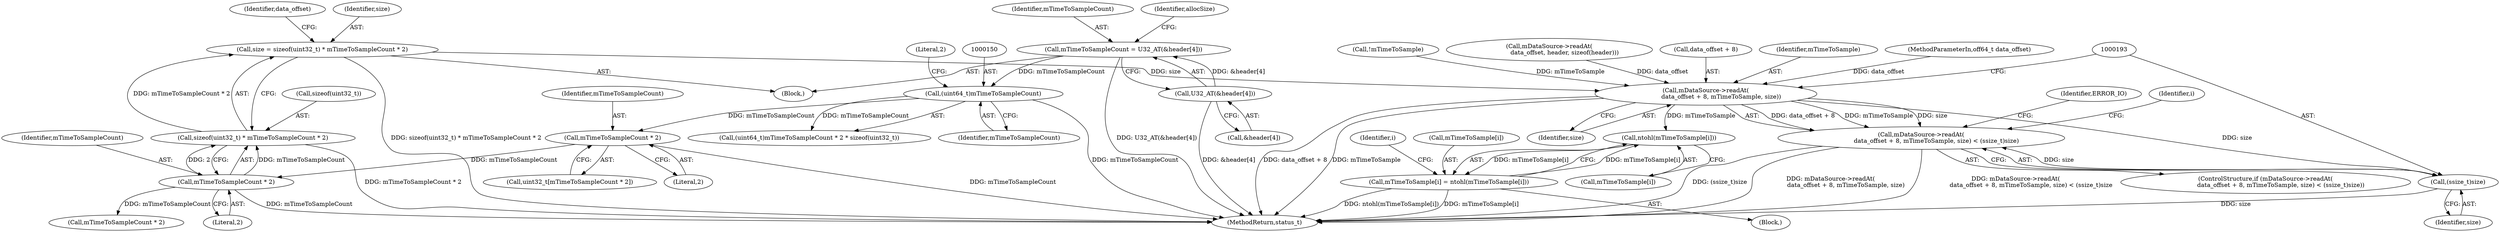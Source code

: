 digraph "1_Android_45737cb776625f17384540523674761e6313e6d4_1@API" {
"1000176" [label="(Call,size = sizeof(uint32_t) * mTimeToSampleCount * 2)"];
"1000178" [label="(Call,sizeof(uint32_t) * mTimeToSampleCount * 2)"];
"1000181" [label="(Call,mTimeToSampleCount * 2)"];
"1000167" [label="(Call,mTimeToSampleCount * 2)"];
"1000149" [label="(Call,(uint64_t)mTimeToSampleCount)"];
"1000138" [label="(Call,mTimeToSampleCount = U32_AT(&header[4]))"];
"1000140" [label="(Call,U32_AT(&header[4]))"];
"1000186" [label="(Call,mDataSource->readAt(\n                data_offset + 8, mTimeToSample, size))"];
"1000185" [label="(Call,mDataSource->readAt(\n                data_offset + 8, mTimeToSample, size) < (ssize_t)size)"];
"1000192" [label="(Call,(ssize_t)size)"];
"1000215" [label="(Call,ntohl(mTimeToSample[i]))"];
"1000211" [label="(Call,mTimeToSample[i] = ntohl(mTimeToSample[i]))"];
"1000118" [label="(Call,mDataSource->readAt(\n                data_offset, header, sizeof(header)))"];
"1000212" [label="(Call,mTimeToSample[i])"];
"1000178" [label="(Call,sizeof(uint32_t) * mTimeToSampleCount * 2)"];
"1000167" [label="(Call,mTimeToSampleCount * 2)"];
"1000209" [label="(Identifier,i)"];
"1000221" [label="(MethodReturn,status_t)"];
"1000186" [label="(Call,mDataSource->readAt(\n                data_offset + 8, mTimeToSample, size))"];
"1000188" [label="(Identifier,data_offset)"];
"1000211" [label="(Call,mTimeToSample[i] = ntohl(mTimeToSample[i]))"];
"1000187" [label="(Call,data_offset + 8)"];
"1000182" [label="(Identifier,mTimeToSampleCount)"];
"1000185" [label="(Call,mDataSource->readAt(\n                data_offset + 8, mTimeToSample, size) < (ssize_t)size)"];
"1000139" [label="(Identifier,mTimeToSampleCount)"];
"1000168" [label="(Identifier,mTimeToSampleCount)"];
"1000149" [label="(Call,(uint64_t)mTimeToSampleCount)"];
"1000191" [label="(Identifier,size)"];
"1000205" [label="(Call,mTimeToSampleCount * 2)"];
"1000151" [label="(Identifier,mTimeToSampleCount)"];
"1000192" [label="(Call,(ssize_t)size)"];
"1000215" [label="(Call,ntohl(mTimeToSample[i]))"];
"1000179" [label="(Call,sizeof(uint32_t))"];
"1000181" [label="(Call,mTimeToSampleCount * 2)"];
"1000216" [label="(Call,mTimeToSample[i])"];
"1000197" [label="(Identifier,ERROR_IO)"];
"1000141" [label="(Call,&header[4])"];
"1000184" [label="(ControlStructure,if (mDataSource->readAt(\n                data_offset + 8, mTimeToSample, size) < (ssize_t)size))"];
"1000147" [label="(Identifier,allocSize)"];
"1000190" [label="(Identifier,mTimeToSample)"];
"1000177" [label="(Identifier,size)"];
"1000101" [label="(MethodParameterIn,off64_t data_offset)"];
"1000169" [label="(Literal,2)"];
"1000176" [label="(Call,size = sizeof(uint32_t) * mTimeToSampleCount * 2)"];
"1000148" [label="(Call,(uint64_t)mTimeToSampleCount * 2 * sizeof(uint32_t))"];
"1000138" [label="(Call,mTimeToSampleCount = U32_AT(&header[4]))"];
"1000165" [label="(Call,uint32_t[mTimeToSampleCount * 2])"];
"1000171" [label="(Call,!mTimeToSample)"];
"1000201" [label="(Identifier,i)"];
"1000210" [label="(Block,)"];
"1000194" [label="(Identifier,size)"];
"1000183" [label="(Literal,2)"];
"1000140" [label="(Call,U32_AT(&header[4]))"];
"1000103" [label="(Block,)"];
"1000153" [label="(Literal,2)"];
"1000176" -> "1000103"  [label="AST: "];
"1000176" -> "1000178"  [label="CFG: "];
"1000177" -> "1000176"  [label="AST: "];
"1000178" -> "1000176"  [label="AST: "];
"1000188" -> "1000176"  [label="CFG: "];
"1000176" -> "1000221"  [label="DDG: sizeof(uint32_t) * mTimeToSampleCount * 2"];
"1000178" -> "1000176"  [label="DDG: mTimeToSampleCount * 2"];
"1000176" -> "1000186"  [label="DDG: size"];
"1000178" -> "1000181"  [label="CFG: "];
"1000179" -> "1000178"  [label="AST: "];
"1000181" -> "1000178"  [label="AST: "];
"1000178" -> "1000221"  [label="DDG: mTimeToSampleCount * 2"];
"1000181" -> "1000178"  [label="DDG: mTimeToSampleCount"];
"1000181" -> "1000178"  [label="DDG: 2"];
"1000181" -> "1000183"  [label="CFG: "];
"1000182" -> "1000181"  [label="AST: "];
"1000183" -> "1000181"  [label="AST: "];
"1000181" -> "1000221"  [label="DDG: mTimeToSampleCount"];
"1000167" -> "1000181"  [label="DDG: mTimeToSampleCount"];
"1000181" -> "1000205"  [label="DDG: mTimeToSampleCount"];
"1000167" -> "1000165"  [label="AST: "];
"1000167" -> "1000169"  [label="CFG: "];
"1000168" -> "1000167"  [label="AST: "];
"1000169" -> "1000167"  [label="AST: "];
"1000165" -> "1000167"  [label="CFG: "];
"1000167" -> "1000221"  [label="DDG: mTimeToSampleCount"];
"1000149" -> "1000167"  [label="DDG: mTimeToSampleCount"];
"1000149" -> "1000148"  [label="AST: "];
"1000149" -> "1000151"  [label="CFG: "];
"1000150" -> "1000149"  [label="AST: "];
"1000151" -> "1000149"  [label="AST: "];
"1000153" -> "1000149"  [label="CFG: "];
"1000149" -> "1000221"  [label="DDG: mTimeToSampleCount"];
"1000149" -> "1000148"  [label="DDG: mTimeToSampleCount"];
"1000138" -> "1000149"  [label="DDG: mTimeToSampleCount"];
"1000138" -> "1000103"  [label="AST: "];
"1000138" -> "1000140"  [label="CFG: "];
"1000139" -> "1000138"  [label="AST: "];
"1000140" -> "1000138"  [label="AST: "];
"1000147" -> "1000138"  [label="CFG: "];
"1000138" -> "1000221"  [label="DDG: U32_AT(&header[4])"];
"1000140" -> "1000138"  [label="DDG: &header[4]"];
"1000140" -> "1000141"  [label="CFG: "];
"1000141" -> "1000140"  [label="AST: "];
"1000140" -> "1000221"  [label="DDG: &header[4]"];
"1000186" -> "1000185"  [label="AST: "];
"1000186" -> "1000191"  [label="CFG: "];
"1000187" -> "1000186"  [label="AST: "];
"1000190" -> "1000186"  [label="AST: "];
"1000191" -> "1000186"  [label="AST: "];
"1000193" -> "1000186"  [label="CFG: "];
"1000186" -> "1000221"  [label="DDG: mTimeToSample"];
"1000186" -> "1000221"  [label="DDG: data_offset + 8"];
"1000186" -> "1000185"  [label="DDG: data_offset + 8"];
"1000186" -> "1000185"  [label="DDG: mTimeToSample"];
"1000186" -> "1000185"  [label="DDG: size"];
"1000118" -> "1000186"  [label="DDG: data_offset"];
"1000101" -> "1000186"  [label="DDG: data_offset"];
"1000171" -> "1000186"  [label="DDG: mTimeToSample"];
"1000186" -> "1000192"  [label="DDG: size"];
"1000186" -> "1000215"  [label="DDG: mTimeToSample"];
"1000185" -> "1000184"  [label="AST: "];
"1000185" -> "1000192"  [label="CFG: "];
"1000192" -> "1000185"  [label="AST: "];
"1000197" -> "1000185"  [label="CFG: "];
"1000201" -> "1000185"  [label="CFG: "];
"1000185" -> "1000221"  [label="DDG: mDataSource->readAt(\n                data_offset + 8, mTimeToSample, size) < (ssize_t)size"];
"1000185" -> "1000221"  [label="DDG: (ssize_t)size"];
"1000185" -> "1000221"  [label="DDG: mDataSource->readAt(\n                data_offset + 8, mTimeToSample, size)"];
"1000192" -> "1000185"  [label="DDG: size"];
"1000192" -> "1000194"  [label="CFG: "];
"1000193" -> "1000192"  [label="AST: "];
"1000194" -> "1000192"  [label="AST: "];
"1000192" -> "1000221"  [label="DDG: size"];
"1000215" -> "1000211"  [label="AST: "];
"1000215" -> "1000216"  [label="CFG: "];
"1000216" -> "1000215"  [label="AST: "];
"1000211" -> "1000215"  [label="CFG: "];
"1000215" -> "1000211"  [label="DDG: mTimeToSample[i]"];
"1000211" -> "1000215"  [label="DDG: mTimeToSample[i]"];
"1000211" -> "1000210"  [label="AST: "];
"1000212" -> "1000211"  [label="AST: "];
"1000209" -> "1000211"  [label="CFG: "];
"1000211" -> "1000221"  [label="DDG: ntohl(mTimeToSample[i])"];
"1000211" -> "1000221"  [label="DDG: mTimeToSample[i]"];
}
